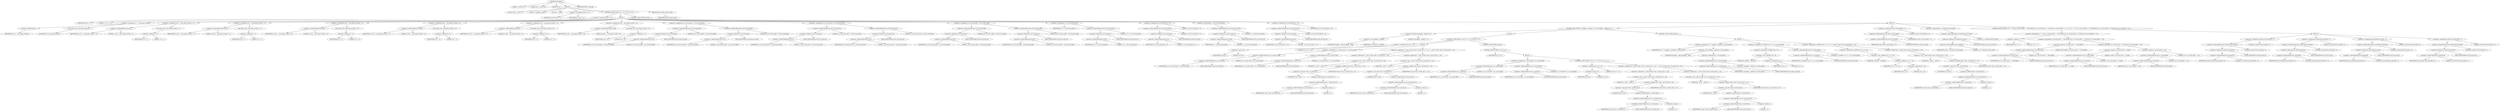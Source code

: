digraph IGDstartelt {  
"1000104" [label = "(METHOD,IGDstartelt)" ]
"1000105" [label = "(PARAM,__m128i *a1)" ]
"1000106" [label = "(PARAM,const __m128i *a2)" ]
"1000107" [label = "(PARAM,int a3)" ]
"1000108" [label = "(BLOCK,,)" ]
"1000109" [label = "(LOCAL,result: __m128i *)" ]
"1000110" [label = "(LOCAL,v4: unsigned __int64)" ]
"1000111" [label = "(LOCAL,v5: __int8)" ]
"1000112" [label = "(<operator>.assignment,result = a1)" ]
"1000113" [label = "(IDENTIFIER,result,result = a1)" ]
"1000114" [label = "(IDENTIFIER,a1,result = a1)" ]
"1000115" [label = "(CONTROL_STRUCTURE,if ( a3 > 127 ),if ( a3 > 127 ))" ]
"1000116" [label = "(<operator>.greaterThan,a3 > 127)" ]
"1000117" [label = "(IDENTIFIER,a3,a3 > 127)" ]
"1000118" [label = "(LITERAL,127,a3 > 127)" ]
"1000119" [label = "(BLOCK,,)" ]
"1000120" [label = "(<operator>.assignment,*a1 = _mm_loadu_si128(a2))" ]
"1000121" [label = "(<operator>.indirection,*a1)" ]
"1000122" [label = "(IDENTIFIER,a1,*a1 = _mm_loadu_si128(a2))" ]
"1000123" [label = "(_mm_loadu_si128,_mm_loadu_si128(a2))" ]
"1000124" [label = "(IDENTIFIER,a2,_mm_loadu_si128(a2))" ]
"1000125" [label = "(<operator>.assignment,a1[1] = _mm_loadu_si128(a2 + 1))" ]
"1000126" [label = "(<operator>.indirectIndexAccess,a1[1])" ]
"1000127" [label = "(IDENTIFIER,a1,a1[1] = _mm_loadu_si128(a2 + 1))" ]
"1000128" [label = "(LITERAL,1,a1[1] = _mm_loadu_si128(a2 + 1))" ]
"1000129" [label = "(_mm_loadu_si128,_mm_loadu_si128(a2 + 1))" ]
"1000130" [label = "(<operator>.addition,a2 + 1)" ]
"1000131" [label = "(IDENTIFIER,a2,a2 + 1)" ]
"1000132" [label = "(LITERAL,1,a2 + 1)" ]
"1000133" [label = "(<operator>.assignment,a1[2] = _mm_loadu_si128(a2 + 2))" ]
"1000134" [label = "(<operator>.indirectIndexAccess,a1[2])" ]
"1000135" [label = "(IDENTIFIER,a1,a1[2] = _mm_loadu_si128(a2 + 2))" ]
"1000136" [label = "(LITERAL,2,a1[2] = _mm_loadu_si128(a2 + 2))" ]
"1000137" [label = "(_mm_loadu_si128,_mm_loadu_si128(a2 + 2))" ]
"1000138" [label = "(<operator>.addition,a2 + 2)" ]
"1000139" [label = "(IDENTIFIER,a2,a2 + 2)" ]
"1000140" [label = "(LITERAL,2,a2 + 2)" ]
"1000141" [label = "(<operator>.assignment,a1[3] = _mm_loadu_si128(a2 + 3))" ]
"1000142" [label = "(<operator>.indirectIndexAccess,a1[3])" ]
"1000143" [label = "(IDENTIFIER,a1,a1[3] = _mm_loadu_si128(a2 + 3))" ]
"1000144" [label = "(LITERAL,3,a1[3] = _mm_loadu_si128(a2 + 3))" ]
"1000145" [label = "(_mm_loadu_si128,_mm_loadu_si128(a2 + 3))" ]
"1000146" [label = "(<operator>.addition,a2 + 3)" ]
"1000147" [label = "(IDENTIFIER,a2,a2 + 3)" ]
"1000148" [label = "(LITERAL,3,a2 + 3)" ]
"1000149" [label = "(<operator>.assignment,a1[4] = _mm_loadu_si128(a2 + 4))" ]
"1000150" [label = "(<operator>.indirectIndexAccess,a1[4])" ]
"1000151" [label = "(IDENTIFIER,a1,a1[4] = _mm_loadu_si128(a2 + 4))" ]
"1000152" [label = "(LITERAL,4,a1[4] = _mm_loadu_si128(a2 + 4))" ]
"1000153" [label = "(_mm_loadu_si128,_mm_loadu_si128(a2 + 4))" ]
"1000154" [label = "(<operator>.addition,a2 + 4)" ]
"1000155" [label = "(IDENTIFIER,a2,a2 + 4)" ]
"1000156" [label = "(LITERAL,4,a2 + 4)" ]
"1000157" [label = "(<operator>.assignment,a1[5] = _mm_loadu_si128(a2 + 5))" ]
"1000158" [label = "(<operator>.indirectIndexAccess,a1[5])" ]
"1000159" [label = "(IDENTIFIER,a1,a1[5] = _mm_loadu_si128(a2 + 5))" ]
"1000160" [label = "(LITERAL,5,a1[5] = _mm_loadu_si128(a2 + 5))" ]
"1000161" [label = "(_mm_loadu_si128,_mm_loadu_si128(a2 + 5))" ]
"1000162" [label = "(<operator>.addition,a2 + 5)" ]
"1000163" [label = "(IDENTIFIER,a2,a2 + 5)" ]
"1000164" [label = "(LITERAL,5,a2 + 5)" ]
"1000165" [label = "(<operator>.assignment,a1[6] = _mm_loadu_si128(a2 + 6))" ]
"1000166" [label = "(<operator>.indirectIndexAccess,a1[6])" ]
"1000167" [label = "(IDENTIFIER,a1,a1[6] = _mm_loadu_si128(a2 + 6))" ]
"1000168" [label = "(LITERAL,6,a1[6] = _mm_loadu_si128(a2 + 6))" ]
"1000169" [label = "(_mm_loadu_si128,_mm_loadu_si128(a2 + 6))" ]
"1000170" [label = "(<operator>.addition,a2 + 6)" ]
"1000171" [label = "(IDENTIFIER,a2,a2 + 6)" ]
"1000172" [label = "(LITERAL,6,a2 + 6)" ]
"1000173" [label = "(<operator>.assignment,a1[7].m128i_i64[0] = a2[7].m128i_i64[0])" ]
"1000174" [label = "(<operator>.indirectIndexAccess,a1[7].m128i_i64[0])" ]
"1000175" [label = "(<operator>.fieldAccess,a1[7].m128i_i64)" ]
"1000176" [label = "(<operator>.indirectIndexAccess,a1[7])" ]
"1000177" [label = "(IDENTIFIER,a1,a1[7].m128i_i64[0] = a2[7].m128i_i64[0])" ]
"1000178" [label = "(LITERAL,7,a1[7].m128i_i64[0] = a2[7].m128i_i64[0])" ]
"1000179" [label = "(FIELD_IDENTIFIER,m128i_i64,m128i_i64)" ]
"1000180" [label = "(LITERAL,0,a1[7].m128i_i64[0] = a2[7].m128i_i64[0])" ]
"1000181" [label = "(<operator>.indirectIndexAccess,a2[7].m128i_i64[0])" ]
"1000182" [label = "(<operator>.fieldAccess,a2[7].m128i_i64)" ]
"1000183" [label = "(<operator>.indirectIndexAccess,a2[7])" ]
"1000184" [label = "(IDENTIFIER,a2,a1[7].m128i_i64[0] = a2[7].m128i_i64[0])" ]
"1000185" [label = "(LITERAL,7,a1[7].m128i_i64[0] = a2[7].m128i_i64[0])" ]
"1000186" [label = "(FIELD_IDENTIFIER,m128i_i64,m128i_i64)" ]
"1000187" [label = "(LITERAL,0,a1[7].m128i_i64[0] = a2[7].m128i_i64[0])" ]
"1000188" [label = "(<operator>.assignment,a1[7].m128i_i32[2] = a2[7].m128i_i32[2])" ]
"1000189" [label = "(<operator>.indirectIndexAccess,a1[7].m128i_i32[2])" ]
"1000190" [label = "(<operator>.fieldAccess,a1[7].m128i_i32)" ]
"1000191" [label = "(<operator>.indirectIndexAccess,a1[7])" ]
"1000192" [label = "(IDENTIFIER,a1,a1[7].m128i_i32[2] = a2[7].m128i_i32[2])" ]
"1000193" [label = "(LITERAL,7,a1[7].m128i_i32[2] = a2[7].m128i_i32[2])" ]
"1000194" [label = "(FIELD_IDENTIFIER,m128i_i32,m128i_i32)" ]
"1000195" [label = "(LITERAL,2,a1[7].m128i_i32[2] = a2[7].m128i_i32[2])" ]
"1000196" [label = "(<operator>.indirectIndexAccess,a2[7].m128i_i32[2])" ]
"1000197" [label = "(<operator>.fieldAccess,a2[7].m128i_i32)" ]
"1000198" [label = "(<operator>.indirectIndexAccess,a2[7])" ]
"1000199" [label = "(IDENTIFIER,a2,a1[7].m128i_i32[2] = a2[7].m128i_i32[2])" ]
"1000200" [label = "(LITERAL,7,a1[7].m128i_i32[2] = a2[7].m128i_i32[2])" ]
"1000201" [label = "(FIELD_IDENTIFIER,m128i_i32,m128i_i32)" ]
"1000202" [label = "(LITERAL,2,a1[7].m128i_i32[2] = a2[7].m128i_i32[2])" ]
"1000203" [label = "(<operator>.assignment,a1[7].m128i_i16[6] = a2[7].m128i_i16[6])" ]
"1000204" [label = "(<operator>.indirectIndexAccess,a1[7].m128i_i16[6])" ]
"1000205" [label = "(<operator>.fieldAccess,a1[7].m128i_i16)" ]
"1000206" [label = "(<operator>.indirectIndexAccess,a1[7])" ]
"1000207" [label = "(IDENTIFIER,a1,a1[7].m128i_i16[6] = a2[7].m128i_i16[6])" ]
"1000208" [label = "(LITERAL,7,a1[7].m128i_i16[6] = a2[7].m128i_i16[6])" ]
"1000209" [label = "(FIELD_IDENTIFIER,m128i_i16,m128i_i16)" ]
"1000210" [label = "(LITERAL,6,a1[7].m128i_i16[6] = a2[7].m128i_i16[6])" ]
"1000211" [label = "(<operator>.indirectIndexAccess,a2[7].m128i_i16[6])" ]
"1000212" [label = "(<operator>.fieldAccess,a2[7].m128i_i16)" ]
"1000213" [label = "(<operator>.indirectIndexAccess,a2[7])" ]
"1000214" [label = "(IDENTIFIER,a2,a1[7].m128i_i16[6] = a2[7].m128i_i16[6])" ]
"1000215" [label = "(LITERAL,7,a1[7].m128i_i16[6] = a2[7].m128i_i16[6])" ]
"1000216" [label = "(FIELD_IDENTIFIER,m128i_i16,m128i_i16)" ]
"1000217" [label = "(LITERAL,6,a1[7].m128i_i16[6] = a2[7].m128i_i16[6])" ]
"1000218" [label = "(<operator>.assignment,v5 = a2[7].m128i_i8[14])" ]
"1000219" [label = "(IDENTIFIER,v5,v5 = a2[7].m128i_i8[14])" ]
"1000220" [label = "(<operator>.indirectIndexAccess,a2[7].m128i_i8[14])" ]
"1000221" [label = "(<operator>.fieldAccess,a2[7].m128i_i8)" ]
"1000222" [label = "(<operator>.indirectIndexAccess,a2[7])" ]
"1000223" [label = "(IDENTIFIER,a2,v5 = a2[7].m128i_i8[14])" ]
"1000224" [label = "(LITERAL,7,v5 = a2[7].m128i_i8[14])" ]
"1000225" [label = "(FIELD_IDENTIFIER,m128i_i8,m128i_i8)" ]
"1000226" [label = "(LITERAL,14,v5 = a2[7].m128i_i8[14])" ]
"1000227" [label = "(<operator>.assignment,a1[7].m128i_i8[15] = 0)" ]
"1000228" [label = "(<operator>.indirectIndexAccess,a1[7].m128i_i8[15])" ]
"1000229" [label = "(<operator>.fieldAccess,a1[7].m128i_i8)" ]
"1000230" [label = "(<operator>.indirectIndexAccess,a1[7])" ]
"1000231" [label = "(IDENTIFIER,a1,a1[7].m128i_i8[15] = 0)" ]
"1000232" [label = "(LITERAL,7,a1[7].m128i_i8[15] = 0)" ]
"1000233" [label = "(FIELD_IDENTIFIER,m128i_i8,m128i_i8)" ]
"1000234" [label = "(LITERAL,15,a1[7].m128i_i8[15] = 0)" ]
"1000235" [label = "(LITERAL,0,a1[7].m128i_i8[15] = 0)" ]
"1000236" [label = "(<operator>.preIncrement,++a1[24].m128i_i32[0])" ]
"1000237" [label = "(<operator>.indirectIndexAccess,a1[24].m128i_i32[0])" ]
"1000238" [label = "(<operator>.fieldAccess,a1[24].m128i_i32)" ]
"1000239" [label = "(<operator>.indirectIndexAccess,a1[24])" ]
"1000240" [label = "(IDENTIFIER,a1,++a1[24].m128i_i32[0])" ]
"1000241" [label = "(LITERAL,24,++a1[24].m128i_i32[0])" ]
"1000242" [label = "(FIELD_IDENTIFIER,m128i_i32,m128i_i32)" ]
"1000243" [label = "(LITERAL,0,++a1[24].m128i_i32[0])" ]
"1000244" [label = "(<operator>.assignment,a1[7].m128i_i8[14] = v5)" ]
"1000245" [label = "(<operator>.indirectIndexAccess,a1[7].m128i_i8[14])" ]
"1000246" [label = "(<operator>.fieldAccess,a1[7].m128i_i8)" ]
"1000247" [label = "(<operator>.indirectIndexAccess,a1[7])" ]
"1000248" [label = "(IDENTIFIER,a1,a1[7].m128i_i8[14] = v5)" ]
"1000249" [label = "(LITERAL,7,a1[7].m128i_i8[14] = v5)" ]
"1000250" [label = "(FIELD_IDENTIFIER,m128i_i8,m128i_i8)" ]
"1000251" [label = "(LITERAL,14,a1[7].m128i_i8[14] = v5)" ]
"1000252" [label = "(IDENTIFIER,v5,a1[7].m128i_i8[14] = v5)" ]
"1000253" [label = "(CONTROL_STRUCTURE,else,else)" ]
"1000254" [label = "(BLOCK,,)" ]
"1000255" [label = "(CONTROL_STRUCTURE,if ( (unsigned __int64)a3 < 8 ),if ( (unsigned __int64)a3 < 8 ))" ]
"1000256" [label = "(<operator>.lessThan,(unsigned __int64)a3 < 8)" ]
"1000257" [label = "(<operator>.cast,(unsigned __int64)a3)" ]
"1000258" [label = "(UNKNOWN,unsigned __int64,unsigned __int64)" ]
"1000259" [label = "(IDENTIFIER,a3,(unsigned __int64)a3)" ]
"1000260" [label = "(LITERAL,8,(unsigned __int64)a3 < 8)" ]
"1000261" [label = "(BLOCK,,)" ]
"1000262" [label = "(CONTROL_STRUCTURE,if ( (a3 & 4) != 0 ),if ( (a3 & 4) != 0 ))" ]
"1000263" [label = "(<operator>.notEquals,(a3 & 4) != 0)" ]
"1000264" [label = "(<operator>.and,a3 & 4)" ]
"1000265" [label = "(IDENTIFIER,a3,a3 & 4)" ]
"1000266" [label = "(LITERAL,4,a3 & 4)" ]
"1000267" [label = "(LITERAL,0,(a3 & 4) != 0)" ]
"1000268" [label = "(BLOCK,,)" ]
"1000269" [label = "(<operator>.assignment,a1->m128i_i32[0] = a2->m128i_i32[0])" ]
"1000270" [label = "(<operator>.indirectIndexAccess,a1->m128i_i32[0])" ]
"1000271" [label = "(<operator>.indirectFieldAccess,a1->m128i_i32)" ]
"1000272" [label = "(IDENTIFIER,a1,a1->m128i_i32[0] = a2->m128i_i32[0])" ]
"1000273" [label = "(FIELD_IDENTIFIER,m128i_i32,m128i_i32)" ]
"1000274" [label = "(LITERAL,0,a1->m128i_i32[0] = a2->m128i_i32[0])" ]
"1000275" [label = "(<operator>.indirectIndexAccess,a2->m128i_i32[0])" ]
"1000276" [label = "(<operator>.indirectFieldAccess,a2->m128i_i32)" ]
"1000277" [label = "(IDENTIFIER,a2,a1->m128i_i32[0] = a2->m128i_i32[0])" ]
"1000278" [label = "(FIELD_IDENTIFIER,m128i_i32,m128i_i32)" ]
"1000279" [label = "(LITERAL,0,a1->m128i_i32[0] = a2->m128i_i32[0])" ]
"1000280" [label = "(<operator>.assignment,*(__int32 *)((char *)&a1->m128i_i32[-1] + a3) = *(__int32 *)((char *)&a2->m128i_i32[-1] + a3))" ]
"1000281" [label = "(<operator>.indirection,*(__int32 *)((char *)&a1->m128i_i32[-1] + a3))" ]
"1000282" [label = "(<operator>.cast,(__int32 *)((char *)&a1->m128i_i32[-1] + a3))" ]
"1000283" [label = "(UNKNOWN,__int32 *,__int32 *)" ]
"1000284" [label = "(<operator>.addition,(char *)&a1->m128i_i32[-1] + a3)" ]
"1000285" [label = "(<operator>.cast,(char *)&a1->m128i_i32[-1])" ]
"1000286" [label = "(UNKNOWN,char *,char *)" ]
"1000287" [label = "(<operator>.addressOf,&a1->m128i_i32[-1])" ]
"1000288" [label = "(<operator>.indirectIndexAccess,a1->m128i_i32[-1])" ]
"1000289" [label = "(<operator>.indirectFieldAccess,a1->m128i_i32)" ]
"1000290" [label = "(IDENTIFIER,a1,(char *)&a1->m128i_i32[-1])" ]
"1000291" [label = "(FIELD_IDENTIFIER,m128i_i32,m128i_i32)" ]
"1000292" [label = "(<operator>.minus,-1)" ]
"1000293" [label = "(LITERAL,1,-1)" ]
"1000294" [label = "(IDENTIFIER,a3,(char *)&a1->m128i_i32[-1] + a3)" ]
"1000295" [label = "(<operator>.indirection,*(__int32 *)((char *)&a2->m128i_i32[-1] + a3))" ]
"1000296" [label = "(<operator>.cast,(__int32 *)((char *)&a2->m128i_i32[-1] + a3))" ]
"1000297" [label = "(UNKNOWN,__int32 *,__int32 *)" ]
"1000298" [label = "(<operator>.addition,(char *)&a2->m128i_i32[-1] + a3)" ]
"1000299" [label = "(<operator>.cast,(char *)&a2->m128i_i32[-1])" ]
"1000300" [label = "(UNKNOWN,char *,char *)" ]
"1000301" [label = "(<operator>.addressOf,&a2->m128i_i32[-1])" ]
"1000302" [label = "(<operator>.indirectIndexAccess,a2->m128i_i32[-1])" ]
"1000303" [label = "(<operator>.indirectFieldAccess,a2->m128i_i32)" ]
"1000304" [label = "(IDENTIFIER,a2,(char *)&a2->m128i_i32[-1])" ]
"1000305" [label = "(FIELD_IDENTIFIER,m128i_i32,m128i_i32)" ]
"1000306" [label = "(<operator>.minus,-1)" ]
"1000307" [label = "(LITERAL,1,-1)" ]
"1000308" [label = "(IDENTIFIER,a3,(char *)&a2->m128i_i32[-1] + a3)" ]
"1000309" [label = "(CONTROL_STRUCTURE,else,else)" ]
"1000310" [label = "(CONTROL_STRUCTURE,if ( a3 ),if ( a3 ))" ]
"1000311" [label = "(IDENTIFIER,a3,if ( a3 ))" ]
"1000312" [label = "(BLOCK,,)" ]
"1000313" [label = "(<operator>.assignment,a1->m128i_i8[0] = a2->m128i_i8[0])" ]
"1000314" [label = "(<operator>.indirectIndexAccess,a1->m128i_i8[0])" ]
"1000315" [label = "(<operator>.indirectFieldAccess,a1->m128i_i8)" ]
"1000316" [label = "(IDENTIFIER,a1,a1->m128i_i8[0] = a2->m128i_i8[0])" ]
"1000317" [label = "(FIELD_IDENTIFIER,m128i_i8,m128i_i8)" ]
"1000318" [label = "(LITERAL,0,a1->m128i_i8[0] = a2->m128i_i8[0])" ]
"1000319" [label = "(<operator>.indirectIndexAccess,a2->m128i_i8[0])" ]
"1000320" [label = "(<operator>.indirectFieldAccess,a2->m128i_i8)" ]
"1000321" [label = "(IDENTIFIER,a2,a1->m128i_i8[0] = a2->m128i_i8[0])" ]
"1000322" [label = "(FIELD_IDENTIFIER,m128i_i8,m128i_i8)" ]
"1000323" [label = "(LITERAL,0,a1->m128i_i8[0] = a2->m128i_i8[0])" ]
"1000324" [label = "(CONTROL_STRUCTURE,if ( (a3 & 2) != 0 ),if ( (a3 & 2) != 0 ))" ]
"1000325" [label = "(<operator>.notEquals,(a3 & 2) != 0)" ]
"1000326" [label = "(<operator>.and,a3 & 2)" ]
"1000327" [label = "(IDENTIFIER,a3,a3 & 2)" ]
"1000328" [label = "(LITERAL,2,a3 & 2)" ]
"1000329" [label = "(LITERAL,0,(a3 & 2) != 0)" ]
"1000330" [label = "(<operator>.assignment,*(__int16 *)((char *)&a1->m128i_i16[-1] + a3) = *(__int16 *)((char *)&a2->m128i_i16[-1] + a3))" ]
"1000331" [label = "(<operator>.indirection,*(__int16 *)((char *)&a1->m128i_i16[-1] + a3))" ]
"1000332" [label = "(<operator>.cast,(__int16 *)((char *)&a1->m128i_i16[-1] + a3))" ]
"1000333" [label = "(UNKNOWN,__int16 *,__int16 *)" ]
"1000334" [label = "(<operator>.addition,(char *)&a1->m128i_i16[-1] + a3)" ]
"1000335" [label = "(<operator>.cast,(char *)&a1->m128i_i16[-1])" ]
"1000336" [label = "(UNKNOWN,char *,char *)" ]
"1000337" [label = "(<operator>.addressOf,&a1->m128i_i16[-1])" ]
"1000338" [label = "(<operator>.indirectIndexAccess,a1->m128i_i16[-1])" ]
"1000339" [label = "(<operator>.indirectFieldAccess,a1->m128i_i16)" ]
"1000340" [label = "(IDENTIFIER,a1,(char *)&a1->m128i_i16[-1])" ]
"1000341" [label = "(FIELD_IDENTIFIER,m128i_i16,m128i_i16)" ]
"1000342" [label = "(<operator>.minus,-1)" ]
"1000343" [label = "(LITERAL,1,-1)" ]
"1000344" [label = "(IDENTIFIER,a3,(char *)&a1->m128i_i16[-1] + a3)" ]
"1000345" [label = "(<operator>.indirection,*(__int16 *)((char *)&a2->m128i_i16[-1] + a3))" ]
"1000346" [label = "(<operator>.cast,(__int16 *)((char *)&a2->m128i_i16[-1] + a3))" ]
"1000347" [label = "(UNKNOWN,__int16 *,__int16 *)" ]
"1000348" [label = "(<operator>.addition,(char *)&a2->m128i_i16[-1] + a3)" ]
"1000349" [label = "(<operator>.cast,(char *)&a2->m128i_i16[-1])" ]
"1000350" [label = "(UNKNOWN,char *,char *)" ]
"1000351" [label = "(<operator>.addressOf,&a2->m128i_i16[-1])" ]
"1000352" [label = "(<operator>.indirectIndexAccess,a2->m128i_i16[-1])" ]
"1000353" [label = "(<operator>.indirectFieldAccess,a2->m128i_i16)" ]
"1000354" [label = "(IDENTIFIER,a2,(char *)&a2->m128i_i16[-1])" ]
"1000355" [label = "(FIELD_IDENTIFIER,m128i_i16,m128i_i16)" ]
"1000356" [label = "(<operator>.minus,-1)" ]
"1000357" [label = "(LITERAL,1,-1)" ]
"1000358" [label = "(IDENTIFIER,a3,(char *)&a2->m128i_i16[-1] + a3)" ]
"1000359" [label = "(CONTROL_STRUCTURE,else,else)" ]
"1000360" [label = "(BLOCK,,)" ]
"1000361" [label = "(<operator>.assignment,v4 = (unsigned __int64)&a1->m128i_u64[1])" ]
"1000362" [label = "(IDENTIFIER,v4,v4 = (unsigned __int64)&a1->m128i_u64[1])" ]
"1000363" [label = "(<operator>.cast,(unsigned __int64)&a1->m128i_u64[1])" ]
"1000364" [label = "(UNKNOWN,unsigned __int64,unsigned __int64)" ]
"1000365" [label = "(<operator>.addressOf,&a1->m128i_u64[1])" ]
"1000366" [label = "(<operator>.indirectIndexAccess,a1->m128i_u64[1])" ]
"1000367" [label = "(<operator>.indirectFieldAccess,a1->m128i_u64)" ]
"1000368" [label = "(IDENTIFIER,a1,(unsigned __int64)&a1->m128i_u64[1])" ]
"1000369" [label = "(FIELD_IDENTIFIER,m128i_u64,m128i_u64)" ]
"1000370" [label = "(LITERAL,1,(unsigned __int64)&a1->m128i_u64[1])" ]
"1000371" [label = "(<operator>.assignment,*(_QWORD *)(v4 - 8) = a2->m128i_i64[0])" ]
"1000372" [label = "(<operator>.indirection,*(_QWORD *)(v4 - 8))" ]
"1000373" [label = "(<operator>.cast,(_QWORD *)(v4 - 8))" ]
"1000374" [label = "(UNKNOWN,_QWORD *,_QWORD *)" ]
"1000375" [label = "(<operator>.subtraction,v4 - 8)" ]
"1000376" [label = "(IDENTIFIER,v4,v4 - 8)" ]
"1000377" [label = "(LITERAL,8,v4 - 8)" ]
"1000378" [label = "(<operator>.indirectIndexAccess,a2->m128i_i64[0])" ]
"1000379" [label = "(<operator>.indirectFieldAccess,a2->m128i_i64)" ]
"1000380" [label = "(IDENTIFIER,a2,*(_QWORD *)(v4 - 8) = a2->m128i_i64[0])" ]
"1000381" [label = "(FIELD_IDENTIFIER,m128i_i64,m128i_i64)" ]
"1000382" [label = "(LITERAL,0,*(_QWORD *)(v4 - 8) = a2->m128i_i64[0])" ]
"1000383" [label = "(<operator>.assignment,*(_QWORD *)(v4 + a3 - 16) = *(__int64 *)((char *)&a2->m128i_i64[-1] + a3))" ]
"1000384" [label = "(<operator>.indirection,*(_QWORD *)(v4 + a3 - 16))" ]
"1000385" [label = "(<operator>.cast,(_QWORD *)(v4 + a3 - 16))" ]
"1000386" [label = "(UNKNOWN,_QWORD *,_QWORD *)" ]
"1000387" [label = "(<operator>.addition,v4 + a3 - 16)" ]
"1000388" [label = "(IDENTIFIER,v4,v4 + a3 - 16)" ]
"1000389" [label = "(<operator>.subtraction,a3 - 16)" ]
"1000390" [label = "(IDENTIFIER,a3,a3 - 16)" ]
"1000391" [label = "(LITERAL,16,a3 - 16)" ]
"1000392" [label = "(<operator>.indirection,*(__int64 *)((char *)&a2->m128i_i64[-1] + a3))" ]
"1000393" [label = "(<operator>.cast,(__int64 *)((char *)&a2->m128i_i64[-1] + a3))" ]
"1000394" [label = "(UNKNOWN,__int64 *,__int64 *)" ]
"1000395" [label = "(<operator>.addition,(char *)&a2->m128i_i64[-1] + a3)" ]
"1000396" [label = "(<operator>.cast,(char *)&a2->m128i_i64[-1])" ]
"1000397" [label = "(UNKNOWN,char *,char *)" ]
"1000398" [label = "(<operator>.addressOf,&a2->m128i_i64[-1])" ]
"1000399" [label = "(<operator>.indirectIndexAccess,a2->m128i_i64[-1])" ]
"1000400" [label = "(<operator>.indirectFieldAccess,a2->m128i_i64)" ]
"1000401" [label = "(IDENTIFIER,a2,(char *)&a2->m128i_i64[-1])" ]
"1000402" [label = "(FIELD_IDENTIFIER,m128i_i64,m128i_i64)" ]
"1000403" [label = "(<operator>.minus,-1)" ]
"1000404" [label = "(LITERAL,1,-1)" ]
"1000405" [label = "(IDENTIFIER,a3,(char *)&a2->m128i_i64[-1] + a3)" ]
"1000406" [label = "(<operator>.assignment,result->m128i_i8[a3] = 0)" ]
"1000407" [label = "(<operator>.indirectIndexAccess,result->m128i_i8[a3])" ]
"1000408" [label = "(<operator>.indirectFieldAccess,result->m128i_i8)" ]
"1000409" [label = "(IDENTIFIER,result,result->m128i_i8[a3] = 0)" ]
"1000410" [label = "(FIELD_IDENTIFIER,m128i_i8,m128i_i8)" ]
"1000411" [label = "(IDENTIFIER,a3,result->m128i_i8[a3] = 0)" ]
"1000412" [label = "(LITERAL,0,result->m128i_i8[a3] = 0)" ]
"1000413" [label = "(<operator>.preIncrement,++result[24].m128i_i32[0])" ]
"1000414" [label = "(<operator>.indirectIndexAccess,result[24].m128i_i32[0])" ]
"1000415" [label = "(<operator>.fieldAccess,result[24].m128i_i32)" ]
"1000416" [label = "(<operator>.indirectIndexAccess,result[24])" ]
"1000417" [label = "(IDENTIFIER,result,++result[24].m128i_i32[0])" ]
"1000418" [label = "(LITERAL,24,++result[24].m128i_i32[0])" ]
"1000419" [label = "(FIELD_IDENTIFIER,m128i_i32,m128i_i32)" ]
"1000420" [label = "(LITERAL,0,++result[24].m128i_i32[0])" ]
"1000421" [label = "(CONTROL_STRUCTURE,if ( a3 == 7 && a2->m128i_i32[0] == 1987208563 && a2->m128i_i16[2] == 25449 && a2->m128i_i8[6] == 101 ),if ( a3 == 7 && a2->m128i_i32[0] == 1987208563 && a2->m128i_i16[2] == 25449 && a2->m128i_i8[6] == 101 ))" ]
"1000422" [label = "(<operator>.logicalAnd,a3 == 7 && a2->m128i_i32[0] == 1987208563 && a2->m128i_i16[2] == 25449 && a2->m128i_i8[6] == 101)" ]
"1000423" [label = "(<operator>.equals,a3 == 7)" ]
"1000424" [label = "(IDENTIFIER,a3,a3 == 7)" ]
"1000425" [label = "(LITERAL,7,a3 == 7)" ]
"1000426" [label = "(<operator>.logicalAnd,a2->m128i_i32[0] == 1987208563 && a2->m128i_i16[2] == 25449 && a2->m128i_i8[6] == 101)" ]
"1000427" [label = "(<operator>.equals,a2->m128i_i32[0] == 1987208563)" ]
"1000428" [label = "(<operator>.indirectIndexAccess,a2->m128i_i32[0])" ]
"1000429" [label = "(<operator>.indirectFieldAccess,a2->m128i_i32)" ]
"1000430" [label = "(IDENTIFIER,a2,a2->m128i_i32[0] == 1987208563)" ]
"1000431" [label = "(FIELD_IDENTIFIER,m128i_i32,m128i_i32)" ]
"1000432" [label = "(LITERAL,0,a2->m128i_i32[0] == 1987208563)" ]
"1000433" [label = "(LITERAL,1987208563,a2->m128i_i32[0] == 1987208563)" ]
"1000434" [label = "(<operator>.logicalAnd,a2->m128i_i16[2] == 25449 && a2->m128i_i8[6] == 101)" ]
"1000435" [label = "(<operator>.equals,a2->m128i_i16[2] == 25449)" ]
"1000436" [label = "(<operator>.indirectIndexAccess,a2->m128i_i16[2])" ]
"1000437" [label = "(<operator>.indirectFieldAccess,a2->m128i_i16)" ]
"1000438" [label = "(IDENTIFIER,a2,a2->m128i_i16[2] == 25449)" ]
"1000439" [label = "(FIELD_IDENTIFIER,m128i_i16,m128i_i16)" ]
"1000440" [label = "(LITERAL,2,a2->m128i_i16[2] == 25449)" ]
"1000441" [label = "(LITERAL,25449,a2->m128i_i16[2] == 25449)" ]
"1000442" [label = "(<operator>.equals,a2->m128i_i8[6] == 101)" ]
"1000443" [label = "(<operator>.indirectIndexAccess,a2->m128i_i8[6])" ]
"1000444" [label = "(<operator>.indirectFieldAccess,a2->m128i_i8)" ]
"1000445" [label = "(IDENTIFIER,a2,a2->m128i_i8[6] == 101)" ]
"1000446" [label = "(FIELD_IDENTIFIER,m128i_i8,m128i_i8)" ]
"1000447" [label = "(LITERAL,6,a2->m128i_i8[6] == 101)" ]
"1000448" [label = "(LITERAL,101,a2->m128i_i8[6] == 101)" ]
"1000449" [label = "(BLOCK,,)" ]
"1000450" [label = "(<operator>.assignment,result[152].m128i_i8[4] = 0)" ]
"1000451" [label = "(<operator>.indirectIndexAccess,result[152].m128i_i8[4])" ]
"1000452" [label = "(<operator>.fieldAccess,result[152].m128i_i8)" ]
"1000453" [label = "(<operator>.indirectIndexAccess,result[152])" ]
"1000454" [label = "(IDENTIFIER,result,result[152].m128i_i8[4] = 0)" ]
"1000455" [label = "(LITERAL,152,result[152].m128i_i8[4] = 0)" ]
"1000456" [label = "(FIELD_IDENTIFIER,m128i_i8,m128i_i8)" ]
"1000457" [label = "(LITERAL,4,result[152].m128i_i8[4] = 0)" ]
"1000458" [label = "(LITERAL,0,result[152].m128i_i8[4] = 0)" ]
"1000459" [label = "(<operator>.assignment,result[160].m128i_i8[4] = 0)" ]
"1000460" [label = "(<operator>.indirectIndexAccess,result[160].m128i_i8[4])" ]
"1000461" [label = "(<operator>.fieldAccess,result[160].m128i_i8)" ]
"1000462" [label = "(<operator>.indirectIndexAccess,result[160])" ]
"1000463" [label = "(IDENTIFIER,result,result[160].m128i_i8[4] = 0)" ]
"1000464" [label = "(LITERAL,160,result[160].m128i_i8[4] = 0)" ]
"1000465" [label = "(FIELD_IDENTIFIER,m128i_i8,m128i_i8)" ]
"1000466" [label = "(LITERAL,4,result[160].m128i_i8[4] = 0)" ]
"1000467" [label = "(LITERAL,0,result[160].m128i_i8[4] = 0)" ]
"1000468" [label = "(<operator>.assignment,result[168].m128i_i8[4] = 0)" ]
"1000469" [label = "(<operator>.indirectIndexAccess,result[168].m128i_i8[4])" ]
"1000470" [label = "(<operator>.fieldAccess,result[168].m128i_i8)" ]
"1000471" [label = "(<operator>.indirectIndexAccess,result[168])" ]
"1000472" [label = "(IDENTIFIER,result,result[168].m128i_i8[4] = 0)" ]
"1000473" [label = "(LITERAL,168,result[168].m128i_i8[4] = 0)" ]
"1000474" [label = "(FIELD_IDENTIFIER,m128i_i8,m128i_i8)" ]
"1000475" [label = "(LITERAL,4,result[168].m128i_i8[4] = 0)" ]
"1000476" [label = "(LITERAL,0,result[168].m128i_i8[4] = 0)" ]
"1000477" [label = "(<operator>.assignment,result[176].m128i_i8[4] = 0)" ]
"1000478" [label = "(<operator>.indirectIndexAccess,result[176].m128i_i8[4])" ]
"1000479" [label = "(<operator>.fieldAccess,result[176].m128i_i8)" ]
"1000480" [label = "(<operator>.indirectIndexAccess,result[176])" ]
"1000481" [label = "(IDENTIFIER,result,result[176].m128i_i8[4] = 0)" ]
"1000482" [label = "(LITERAL,176,result[176].m128i_i8[4] = 0)" ]
"1000483" [label = "(FIELD_IDENTIFIER,m128i_i8,m128i_i8)" ]
"1000484" [label = "(LITERAL,4,result[176].m128i_i8[4] = 0)" ]
"1000485" [label = "(LITERAL,0,result[176].m128i_i8[4] = 0)" ]
"1000486" [label = "(RETURN,return result;,return result;)" ]
"1000487" [label = "(IDENTIFIER,result,return result;)" ]
"1000488" [label = "(METHOD_RETURN,__fastcall)" ]
  "1000104" -> "1000105" 
  "1000104" -> "1000106" 
  "1000104" -> "1000107" 
  "1000104" -> "1000108" 
  "1000104" -> "1000488" 
  "1000108" -> "1000109" 
  "1000108" -> "1000110" 
  "1000108" -> "1000111" 
  "1000108" -> "1000112" 
  "1000108" -> "1000115" 
  "1000108" -> "1000486" 
  "1000112" -> "1000113" 
  "1000112" -> "1000114" 
  "1000115" -> "1000116" 
  "1000115" -> "1000119" 
  "1000115" -> "1000253" 
  "1000116" -> "1000117" 
  "1000116" -> "1000118" 
  "1000119" -> "1000120" 
  "1000119" -> "1000125" 
  "1000119" -> "1000133" 
  "1000119" -> "1000141" 
  "1000119" -> "1000149" 
  "1000119" -> "1000157" 
  "1000119" -> "1000165" 
  "1000119" -> "1000173" 
  "1000119" -> "1000188" 
  "1000119" -> "1000203" 
  "1000119" -> "1000218" 
  "1000119" -> "1000227" 
  "1000119" -> "1000236" 
  "1000119" -> "1000244" 
  "1000120" -> "1000121" 
  "1000120" -> "1000123" 
  "1000121" -> "1000122" 
  "1000123" -> "1000124" 
  "1000125" -> "1000126" 
  "1000125" -> "1000129" 
  "1000126" -> "1000127" 
  "1000126" -> "1000128" 
  "1000129" -> "1000130" 
  "1000130" -> "1000131" 
  "1000130" -> "1000132" 
  "1000133" -> "1000134" 
  "1000133" -> "1000137" 
  "1000134" -> "1000135" 
  "1000134" -> "1000136" 
  "1000137" -> "1000138" 
  "1000138" -> "1000139" 
  "1000138" -> "1000140" 
  "1000141" -> "1000142" 
  "1000141" -> "1000145" 
  "1000142" -> "1000143" 
  "1000142" -> "1000144" 
  "1000145" -> "1000146" 
  "1000146" -> "1000147" 
  "1000146" -> "1000148" 
  "1000149" -> "1000150" 
  "1000149" -> "1000153" 
  "1000150" -> "1000151" 
  "1000150" -> "1000152" 
  "1000153" -> "1000154" 
  "1000154" -> "1000155" 
  "1000154" -> "1000156" 
  "1000157" -> "1000158" 
  "1000157" -> "1000161" 
  "1000158" -> "1000159" 
  "1000158" -> "1000160" 
  "1000161" -> "1000162" 
  "1000162" -> "1000163" 
  "1000162" -> "1000164" 
  "1000165" -> "1000166" 
  "1000165" -> "1000169" 
  "1000166" -> "1000167" 
  "1000166" -> "1000168" 
  "1000169" -> "1000170" 
  "1000170" -> "1000171" 
  "1000170" -> "1000172" 
  "1000173" -> "1000174" 
  "1000173" -> "1000181" 
  "1000174" -> "1000175" 
  "1000174" -> "1000180" 
  "1000175" -> "1000176" 
  "1000175" -> "1000179" 
  "1000176" -> "1000177" 
  "1000176" -> "1000178" 
  "1000181" -> "1000182" 
  "1000181" -> "1000187" 
  "1000182" -> "1000183" 
  "1000182" -> "1000186" 
  "1000183" -> "1000184" 
  "1000183" -> "1000185" 
  "1000188" -> "1000189" 
  "1000188" -> "1000196" 
  "1000189" -> "1000190" 
  "1000189" -> "1000195" 
  "1000190" -> "1000191" 
  "1000190" -> "1000194" 
  "1000191" -> "1000192" 
  "1000191" -> "1000193" 
  "1000196" -> "1000197" 
  "1000196" -> "1000202" 
  "1000197" -> "1000198" 
  "1000197" -> "1000201" 
  "1000198" -> "1000199" 
  "1000198" -> "1000200" 
  "1000203" -> "1000204" 
  "1000203" -> "1000211" 
  "1000204" -> "1000205" 
  "1000204" -> "1000210" 
  "1000205" -> "1000206" 
  "1000205" -> "1000209" 
  "1000206" -> "1000207" 
  "1000206" -> "1000208" 
  "1000211" -> "1000212" 
  "1000211" -> "1000217" 
  "1000212" -> "1000213" 
  "1000212" -> "1000216" 
  "1000213" -> "1000214" 
  "1000213" -> "1000215" 
  "1000218" -> "1000219" 
  "1000218" -> "1000220" 
  "1000220" -> "1000221" 
  "1000220" -> "1000226" 
  "1000221" -> "1000222" 
  "1000221" -> "1000225" 
  "1000222" -> "1000223" 
  "1000222" -> "1000224" 
  "1000227" -> "1000228" 
  "1000227" -> "1000235" 
  "1000228" -> "1000229" 
  "1000228" -> "1000234" 
  "1000229" -> "1000230" 
  "1000229" -> "1000233" 
  "1000230" -> "1000231" 
  "1000230" -> "1000232" 
  "1000236" -> "1000237" 
  "1000237" -> "1000238" 
  "1000237" -> "1000243" 
  "1000238" -> "1000239" 
  "1000238" -> "1000242" 
  "1000239" -> "1000240" 
  "1000239" -> "1000241" 
  "1000244" -> "1000245" 
  "1000244" -> "1000252" 
  "1000245" -> "1000246" 
  "1000245" -> "1000251" 
  "1000246" -> "1000247" 
  "1000246" -> "1000250" 
  "1000247" -> "1000248" 
  "1000247" -> "1000249" 
  "1000253" -> "1000254" 
  "1000254" -> "1000255" 
  "1000254" -> "1000406" 
  "1000254" -> "1000413" 
  "1000254" -> "1000421" 
  "1000255" -> "1000256" 
  "1000255" -> "1000261" 
  "1000255" -> "1000359" 
  "1000256" -> "1000257" 
  "1000256" -> "1000260" 
  "1000257" -> "1000258" 
  "1000257" -> "1000259" 
  "1000261" -> "1000262" 
  "1000262" -> "1000263" 
  "1000262" -> "1000268" 
  "1000262" -> "1000309" 
  "1000263" -> "1000264" 
  "1000263" -> "1000267" 
  "1000264" -> "1000265" 
  "1000264" -> "1000266" 
  "1000268" -> "1000269" 
  "1000268" -> "1000280" 
  "1000269" -> "1000270" 
  "1000269" -> "1000275" 
  "1000270" -> "1000271" 
  "1000270" -> "1000274" 
  "1000271" -> "1000272" 
  "1000271" -> "1000273" 
  "1000275" -> "1000276" 
  "1000275" -> "1000279" 
  "1000276" -> "1000277" 
  "1000276" -> "1000278" 
  "1000280" -> "1000281" 
  "1000280" -> "1000295" 
  "1000281" -> "1000282" 
  "1000282" -> "1000283" 
  "1000282" -> "1000284" 
  "1000284" -> "1000285" 
  "1000284" -> "1000294" 
  "1000285" -> "1000286" 
  "1000285" -> "1000287" 
  "1000287" -> "1000288" 
  "1000288" -> "1000289" 
  "1000288" -> "1000292" 
  "1000289" -> "1000290" 
  "1000289" -> "1000291" 
  "1000292" -> "1000293" 
  "1000295" -> "1000296" 
  "1000296" -> "1000297" 
  "1000296" -> "1000298" 
  "1000298" -> "1000299" 
  "1000298" -> "1000308" 
  "1000299" -> "1000300" 
  "1000299" -> "1000301" 
  "1000301" -> "1000302" 
  "1000302" -> "1000303" 
  "1000302" -> "1000306" 
  "1000303" -> "1000304" 
  "1000303" -> "1000305" 
  "1000306" -> "1000307" 
  "1000309" -> "1000310" 
  "1000310" -> "1000311" 
  "1000310" -> "1000312" 
  "1000312" -> "1000313" 
  "1000312" -> "1000324" 
  "1000313" -> "1000314" 
  "1000313" -> "1000319" 
  "1000314" -> "1000315" 
  "1000314" -> "1000318" 
  "1000315" -> "1000316" 
  "1000315" -> "1000317" 
  "1000319" -> "1000320" 
  "1000319" -> "1000323" 
  "1000320" -> "1000321" 
  "1000320" -> "1000322" 
  "1000324" -> "1000325" 
  "1000324" -> "1000330" 
  "1000325" -> "1000326" 
  "1000325" -> "1000329" 
  "1000326" -> "1000327" 
  "1000326" -> "1000328" 
  "1000330" -> "1000331" 
  "1000330" -> "1000345" 
  "1000331" -> "1000332" 
  "1000332" -> "1000333" 
  "1000332" -> "1000334" 
  "1000334" -> "1000335" 
  "1000334" -> "1000344" 
  "1000335" -> "1000336" 
  "1000335" -> "1000337" 
  "1000337" -> "1000338" 
  "1000338" -> "1000339" 
  "1000338" -> "1000342" 
  "1000339" -> "1000340" 
  "1000339" -> "1000341" 
  "1000342" -> "1000343" 
  "1000345" -> "1000346" 
  "1000346" -> "1000347" 
  "1000346" -> "1000348" 
  "1000348" -> "1000349" 
  "1000348" -> "1000358" 
  "1000349" -> "1000350" 
  "1000349" -> "1000351" 
  "1000351" -> "1000352" 
  "1000352" -> "1000353" 
  "1000352" -> "1000356" 
  "1000353" -> "1000354" 
  "1000353" -> "1000355" 
  "1000356" -> "1000357" 
  "1000359" -> "1000360" 
  "1000360" -> "1000361" 
  "1000360" -> "1000371" 
  "1000360" -> "1000383" 
  "1000361" -> "1000362" 
  "1000361" -> "1000363" 
  "1000363" -> "1000364" 
  "1000363" -> "1000365" 
  "1000365" -> "1000366" 
  "1000366" -> "1000367" 
  "1000366" -> "1000370" 
  "1000367" -> "1000368" 
  "1000367" -> "1000369" 
  "1000371" -> "1000372" 
  "1000371" -> "1000378" 
  "1000372" -> "1000373" 
  "1000373" -> "1000374" 
  "1000373" -> "1000375" 
  "1000375" -> "1000376" 
  "1000375" -> "1000377" 
  "1000378" -> "1000379" 
  "1000378" -> "1000382" 
  "1000379" -> "1000380" 
  "1000379" -> "1000381" 
  "1000383" -> "1000384" 
  "1000383" -> "1000392" 
  "1000384" -> "1000385" 
  "1000385" -> "1000386" 
  "1000385" -> "1000387" 
  "1000387" -> "1000388" 
  "1000387" -> "1000389" 
  "1000389" -> "1000390" 
  "1000389" -> "1000391" 
  "1000392" -> "1000393" 
  "1000393" -> "1000394" 
  "1000393" -> "1000395" 
  "1000395" -> "1000396" 
  "1000395" -> "1000405" 
  "1000396" -> "1000397" 
  "1000396" -> "1000398" 
  "1000398" -> "1000399" 
  "1000399" -> "1000400" 
  "1000399" -> "1000403" 
  "1000400" -> "1000401" 
  "1000400" -> "1000402" 
  "1000403" -> "1000404" 
  "1000406" -> "1000407" 
  "1000406" -> "1000412" 
  "1000407" -> "1000408" 
  "1000407" -> "1000411" 
  "1000408" -> "1000409" 
  "1000408" -> "1000410" 
  "1000413" -> "1000414" 
  "1000414" -> "1000415" 
  "1000414" -> "1000420" 
  "1000415" -> "1000416" 
  "1000415" -> "1000419" 
  "1000416" -> "1000417" 
  "1000416" -> "1000418" 
  "1000421" -> "1000422" 
  "1000421" -> "1000449" 
  "1000422" -> "1000423" 
  "1000422" -> "1000426" 
  "1000423" -> "1000424" 
  "1000423" -> "1000425" 
  "1000426" -> "1000427" 
  "1000426" -> "1000434" 
  "1000427" -> "1000428" 
  "1000427" -> "1000433" 
  "1000428" -> "1000429" 
  "1000428" -> "1000432" 
  "1000429" -> "1000430" 
  "1000429" -> "1000431" 
  "1000434" -> "1000435" 
  "1000434" -> "1000442" 
  "1000435" -> "1000436" 
  "1000435" -> "1000441" 
  "1000436" -> "1000437" 
  "1000436" -> "1000440" 
  "1000437" -> "1000438" 
  "1000437" -> "1000439" 
  "1000442" -> "1000443" 
  "1000442" -> "1000448" 
  "1000443" -> "1000444" 
  "1000443" -> "1000447" 
  "1000444" -> "1000445" 
  "1000444" -> "1000446" 
  "1000449" -> "1000450" 
  "1000449" -> "1000459" 
  "1000449" -> "1000468" 
  "1000449" -> "1000477" 
  "1000450" -> "1000451" 
  "1000450" -> "1000458" 
  "1000451" -> "1000452" 
  "1000451" -> "1000457" 
  "1000452" -> "1000453" 
  "1000452" -> "1000456" 
  "1000453" -> "1000454" 
  "1000453" -> "1000455" 
  "1000459" -> "1000460" 
  "1000459" -> "1000467" 
  "1000460" -> "1000461" 
  "1000460" -> "1000466" 
  "1000461" -> "1000462" 
  "1000461" -> "1000465" 
  "1000462" -> "1000463" 
  "1000462" -> "1000464" 
  "1000468" -> "1000469" 
  "1000468" -> "1000476" 
  "1000469" -> "1000470" 
  "1000469" -> "1000475" 
  "1000470" -> "1000471" 
  "1000470" -> "1000474" 
  "1000471" -> "1000472" 
  "1000471" -> "1000473" 
  "1000477" -> "1000478" 
  "1000477" -> "1000485" 
  "1000478" -> "1000479" 
  "1000478" -> "1000484" 
  "1000479" -> "1000480" 
  "1000479" -> "1000483" 
  "1000480" -> "1000481" 
  "1000480" -> "1000482" 
  "1000486" -> "1000487" 
}
